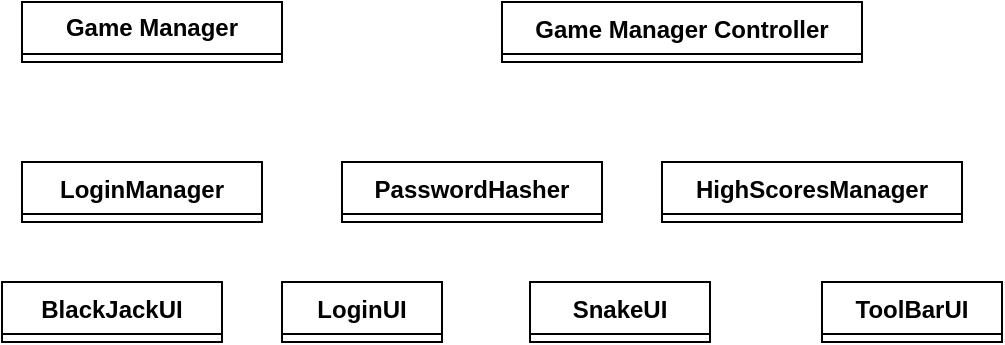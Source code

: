 <mxfile version="25.0.1">
  <diagram id="C5RBs43oDa-KdzZeNtuy" name="Page-1">
    <mxGraphModel grid="1" page="1" gridSize="10" guides="1" tooltips="1" connect="1" arrows="1" fold="1" pageScale="1" pageWidth="827" pageHeight="1169" math="0" shadow="0">
      <root>
        <mxCell id="WIyWlLk6GJQsqaUBKTNV-0" />
        <mxCell id="WIyWlLk6GJQsqaUBKTNV-1" parent="WIyWlLk6GJQsqaUBKTNV-0" />
        <mxCell id="39F5YlfIFEwG8_Svd10A-15" value="Game Manager Controller" style="swimlane;fontStyle=1;align=center;verticalAlign=top;childLayout=stackLayout;horizontal=1;startSize=26;horizontalStack=0;resizeParent=1;resizeParentMax=0;resizeLast=0;collapsible=1;marginBottom=0;whiteSpace=wrap;html=1;" collapsed="1" vertex="1" parent="WIyWlLk6GJQsqaUBKTNV-1">
          <mxGeometry x="300" y="40" width="180" height="30" as="geometry">
            <mxRectangle x="300" y="40" width="400" height="300" as="alternateBounds" />
          </mxGeometry>
        </mxCell>
        <mxCell id="39F5YlfIFEwG8_Svd10A-16" value="- stage: Stage&lt;div&gt;- loginManager: Login Manager&lt;/div&gt;&lt;div&gt;- toolbar: ToolbarUI&lt;/div&gt;&lt;div&gt;- highScoresManager: HighScoresManager&lt;/div&gt;&lt;div&gt;+ username: String( static)&lt;/div&gt;" style="text;strokeColor=none;fillColor=none;align=left;verticalAlign=top;spacingLeft=4;spacingRight=4;overflow=hidden;rotatable=0;points=[[0,0.5],[1,0.5]];portConstraint=eastwest;whiteSpace=wrap;html=1;" vertex="1" parent="39F5YlfIFEwG8_Svd10A-15">
          <mxGeometry y="26" width="400" height="84" as="geometry" />
        </mxCell>
        <mxCell id="39F5YlfIFEwG8_Svd10A-17" value="" style="line;strokeWidth=1;fillColor=none;align=left;verticalAlign=middle;spacingTop=-1;spacingLeft=3;spacingRight=3;rotatable=0;labelPosition=right;points=[];portConstraint=eastwest;strokeColor=inherit;" vertex="1" parent="39F5YlfIFEwG8_Svd10A-15">
          <mxGeometry y="110" width="400" height="8" as="geometry" />
        </mxCell>
        <mxCell id="39F5YlfIFEwG8_Svd10A-18" value="&lt;span data-lucid-content=&quot;{&amp;quot;t&amp;quot;:&amp;quot;+ GameManagerController( stage: Stage): void\n+ getStage() : Stage\n+ handleLogin( username, password: String) : void\n+ handleCreateAccount( username, password: String): void\n+ showMainMenu(stage: Stage): void\n- createHighScoreBox( stage: Stage): VBox\n- createMenuTitle( stage: Stage) : Label\n- createMainContent( stage: Stage): HBox\n- createGameOptionsBox( stage: Stage): GridPane\n- setGameAction( playBlackjackButton, playSnakeButton: Button): void\n+ showAlert( title: String, message: String): void\n+ showLoginPage( stage: Stage) : void&amp;quot;,&amp;quot;m&amp;quot;:[{&amp;quot;s&amp;quot;:0,&amp;quot;n&amp;quot;:&amp;quot;fsp&amp;quot;,&amp;quot;v&amp;quot;:&amp;quot;ss_presetShapeStyle1_textStyle&amp;quot;,&amp;quot;e&amp;quot;:537},{&amp;quot;s&amp;quot;:0,&amp;quot;n&amp;quot;:&amp;quot;fsp2&amp;quot;,&amp;quot;v&amp;quot;:&amp;quot;ss_presetShapeStyle1_textStyle&amp;quot;,&amp;quot;e&amp;quot;:537},{&amp;quot;s&amp;quot;:0,&amp;quot;n&amp;quot;:&amp;quot;s&amp;quot;,&amp;quot;v&amp;quot;:22.222,&amp;quot;e&amp;quot;:537}]}&quot; data-lucid-type=&quot;application/vnd.lucid.text&quot;&gt;&lt;font style=&quot;font-size: 12px;&quot;&gt;+ GameManagerController( stage: Stage): void&lt;br&gt;+ getStage() : Stage&lt;br&gt;+ handleLogin( username, password: String) : void&lt;br&gt;+ handleCreateAccount( username, password: String): void&lt;br&gt;+ showMainMenu(stage: Stage): void&lt;br&gt;- createHighScoreBox( stage: Stage): VBox&lt;br&gt;- createMenuTitle( stage: Stage) : Label&lt;br&gt;- createMainContent( stage: Stage): HBox&lt;br&gt;- createGameOptionsBox( stage: Stage): GridPane&lt;br&gt;- setGameAction( playBlackjackButton, playSnakeButton: Button): void&lt;br&gt;+ showAlert( title: String, message: String): void&lt;br&gt;+ showLoginPage( stage: Stage) : void&lt;/font&gt;&lt;/span&gt;" style="text;strokeColor=none;fillColor=none;align=left;verticalAlign=top;spacingLeft=4;spacingRight=4;overflow=hidden;rotatable=0;points=[[0,0.5],[1,0.5]];portConstraint=eastwest;whiteSpace=wrap;html=1;" vertex="1" parent="39F5YlfIFEwG8_Svd10A-15">
          <mxGeometry y="118" width="400" height="182" as="geometry" />
        </mxCell>
        <mxCell id="39F5YlfIFEwG8_Svd10A-19" value="&lt;b&gt;Game Manager&lt;/b&gt;" style="swimlane;fontStyle=0;childLayout=stackLayout;horizontal=1;startSize=26;fillColor=none;horizontalStack=0;resizeParent=1;resizeParentMax=0;resizeLast=0;collapsible=1;marginBottom=0;whiteSpace=wrap;html=1;" collapsed="1" vertex="1" parent="WIyWlLk6GJQsqaUBKTNV-1">
          <mxGeometry x="60" y="40" width="130" height="30" as="geometry">
            <mxRectangle x="60" y="40" width="190" height="70" as="alternateBounds" />
          </mxGeometry>
        </mxCell>
        <mxCell id="39F5YlfIFEwG8_Svd10A-20" value="+ start ( mainStage: Stage) : void&lt;div&gt;+ main ( args: String[]): void&lt;/div&gt;" style="text;strokeColor=none;fillColor=none;align=left;verticalAlign=top;spacingLeft=4;spacingRight=4;overflow=hidden;rotatable=0;points=[[0,0.5],[1,0.5]];portConstraint=eastwest;whiteSpace=wrap;html=1;" vertex="1" parent="39F5YlfIFEwG8_Svd10A-19">
          <mxGeometry y="26" width="190" height="44" as="geometry" />
        </mxCell>
        <mxCell id="39F5YlfIFEwG8_Svd10A-23" value="HighScoresManager" style="swimlane;fontStyle=1;align=center;verticalAlign=top;childLayout=stackLayout;horizontal=1;startSize=26;horizontalStack=0;resizeParent=1;resizeParentMax=0;resizeLast=0;collapsible=1;marginBottom=0;whiteSpace=wrap;html=1;" collapsed="1" vertex="1" parent="WIyWlLk6GJQsqaUBKTNV-1">
          <mxGeometry x="380" y="120" width="150" height="30" as="geometry">
            <mxRectangle x="680" y="720" width="270" height="240" as="alternateBounds" />
          </mxGeometry>
        </mxCell>
        <mxCell id="39F5YlfIFEwG8_Svd10A-24" value="- highScores: Map&amp;lt;String, List&amp;lt;HighScore&amp;gt;&amp;gt;" style="text;strokeColor=none;fillColor=none;align=left;verticalAlign=top;spacingLeft=4;spacingRight=4;overflow=hidden;rotatable=0;points=[[0,0.5],[1,0.5]];portConstraint=eastwest;whiteSpace=wrap;html=1;" vertex="1" parent="39F5YlfIFEwG8_Svd10A-23">
          <mxGeometry y="26" width="270" height="26" as="geometry" />
        </mxCell>
        <mxCell id="39F5YlfIFEwG8_Svd10A-25" value="" style="line;strokeWidth=1;fillColor=none;align=left;verticalAlign=middle;spacingTop=-1;spacingLeft=3;spacingRight=3;rotatable=0;labelPosition=right;points=[];portConstraint=eastwest;strokeColor=inherit;" vertex="1" parent="39F5YlfIFEwG8_Svd10A-23">
          <mxGeometry y="52" width="270" height="8" as="geometry" />
        </mxCell>
        <mxCell id="39F5YlfIFEwG8_Svd10A-26" value="+ HighScoresManager ()&lt;div&gt;- &amp;nbsp;initiallizeDefaultUser()&lt;/div&gt;&lt;div&gt;+ loadHighScores()&lt;/div&gt;&lt;div&gt;+ createDefaultScores( Map&amp;lt; String, String&amp;gt; accounts) : void&lt;/div&gt;&lt;div&gt;- createDefaultScores() : void&lt;/div&gt;&lt;div&gt;+ saveHighScores(): void&lt;/div&gt;&lt;div&gt;+ getTopScores( gameName: String , limit: int ) : List&amp;lt; HighScores&amp;gt;&lt;/div&gt;&lt;div&gt;+ addHighScores( username: String, highScore: HighScore) : void&lt;/div&gt;&lt;div&gt;&lt;br&gt;&lt;/div&gt;" style="text;strokeColor=none;fillColor=none;align=left;verticalAlign=top;spacingLeft=4;spacingRight=4;overflow=hidden;rotatable=0;points=[[0,0.5],[1,0.5]];portConstraint=eastwest;whiteSpace=wrap;html=1;" vertex="1" parent="39F5YlfIFEwG8_Svd10A-23">
          <mxGeometry y="60" width="270" height="180" as="geometry" />
        </mxCell>
        <mxCell id="39F5YlfIFEwG8_Svd10A-27" value="LoginManager" style="swimlane;fontStyle=1;align=center;verticalAlign=top;childLayout=stackLayout;horizontal=1;startSize=26;horizontalStack=0;resizeParent=1;resizeParentMax=0;resizeLast=0;collapsible=1;marginBottom=0;whiteSpace=wrap;html=1;" collapsed="1" vertex="1" parent="WIyWlLk6GJQsqaUBKTNV-1">
          <mxGeometry x="60" y="120" width="120" height="30" as="geometry">
            <mxRectangle x="60" y="430" width="290" height="280" as="alternateBounds" />
          </mxGeometry>
        </mxCell>
        <mxCell id="39F5YlfIFEwG8_Svd10A-28" value="- highScoresManager: HighScoresManager&lt;div&gt;- accounts: Map&amp;lt;String, String)&lt;/div&gt;" style="text;strokeColor=none;fillColor=none;align=left;verticalAlign=top;spacingLeft=4;spacingRight=4;overflow=hidden;rotatable=0;points=[[0,0.5],[1,0.5]];portConstraint=eastwest;whiteSpace=wrap;html=1;" vertex="1" parent="39F5YlfIFEwG8_Svd10A-27">
          <mxGeometry y="26" width="290" height="44" as="geometry" />
        </mxCell>
        <mxCell id="39F5YlfIFEwG8_Svd10A-29" value="" style="line;strokeWidth=1;fillColor=none;align=left;verticalAlign=middle;spacingTop=-1;spacingLeft=3;spacingRight=3;rotatable=0;labelPosition=right;points=[];portConstraint=eastwest;strokeColor=inherit;" vertex="1" parent="39F5YlfIFEwG8_Svd10A-27">
          <mxGeometry y="70" width="290" height="8" as="geometry" />
        </mxCell>
        <mxCell id="39F5YlfIFEwG8_Svd10A-30" value="+ LoginManager()&lt;div&gt;- loadAccounts()&lt;/div&gt;&lt;div&gt;+ createAccount ( username: string, password: String ) : boolean&lt;/div&gt;&lt;div&gt;+ login( username: String, password: String) : boolean&lt;/div&gt;&lt;div&gt;- saveAccounts() : void&lt;/div&gt;&lt;div&gt;+ getAccounts() : Map &amp;lt; String, String&amp;gt;&lt;/div&gt;&lt;div&gt;+ addAccount( username: String, password: String): void&lt;/div&gt;" style="text;strokeColor=none;fillColor=none;align=left;verticalAlign=top;spacingLeft=4;spacingRight=4;overflow=hidden;rotatable=0;points=[[0,0.5],[1,0.5]];portConstraint=eastwest;whiteSpace=wrap;html=1;" vertex="1" parent="39F5YlfIFEwG8_Svd10A-27">
          <mxGeometry y="78" width="290" height="202" as="geometry" />
        </mxCell>
        <mxCell id="39F5YlfIFEwG8_Svd10A-31" value="PasswordHasher" style="swimlane;fontStyle=1;align=center;verticalAlign=top;childLayout=stackLayout;horizontal=1;startSize=26;horizontalStack=0;resizeParent=1;resizeParentMax=0;resizeLast=0;collapsible=1;marginBottom=0;whiteSpace=wrap;html=1;" collapsed="1" vertex="1" parent="WIyWlLk6GJQsqaUBKTNV-1">
          <mxGeometry x="220" y="120" width="130" height="30" as="geometry">
            <mxRectangle x="380" y="720" width="270" height="140" as="alternateBounds" />
          </mxGeometry>
        </mxCell>
        <mxCell id="39F5YlfIFEwG8_Svd10A-32" value="- SALT_LENGTH : int { static}" style="text;strokeColor=none;fillColor=none;align=left;verticalAlign=top;spacingLeft=4;spacingRight=4;overflow=hidden;rotatable=0;points=[[0,0.5],[1,0.5]];portConstraint=eastwest;whiteSpace=wrap;html=1;" vertex="1" parent="39F5YlfIFEwG8_Svd10A-31">
          <mxGeometry y="26" width="270" height="26" as="geometry" />
        </mxCell>
        <mxCell id="39F5YlfIFEwG8_Svd10A-33" value="" style="line;strokeWidth=1;fillColor=none;align=left;verticalAlign=middle;spacingTop=-1;spacingLeft=3;spacingRight=3;rotatable=0;labelPosition=right;points=[];portConstraint=eastwest;strokeColor=inherit;" vertex="1" parent="39F5YlfIFEwG8_Svd10A-31">
          <mxGeometry y="52" width="270" height="8" as="geometry" />
        </mxCell>
        <mxCell id="39F5YlfIFEwG8_Svd10A-34" value="+ hashPassword( password: String) : String&amp;nbsp;&lt;div&gt;+ verifyPassword( storedHash: String, password: String) : boolean&lt;/div&gt;&lt;div&gt;&lt;br&gt;&lt;/div&gt;" style="text;strokeColor=none;fillColor=none;align=left;verticalAlign=top;spacingLeft=4;spacingRight=4;overflow=hidden;rotatable=0;points=[[0,0.5],[1,0.5]];portConstraint=eastwest;whiteSpace=wrap;html=1;" vertex="1" parent="39F5YlfIFEwG8_Svd10A-31">
          <mxGeometry y="60" width="270" height="80" as="geometry" />
        </mxCell>
        <mxCell id="39F5YlfIFEwG8_Svd10A-35" value="BlackJackUI" style="swimlane;fontStyle=1;align=center;verticalAlign=top;childLayout=stackLayout;horizontal=1;startSize=26;horizontalStack=0;resizeParent=1;resizeParentMax=0;resizeLast=0;collapsible=1;marginBottom=0;whiteSpace=wrap;html=1;" collapsed="1" vertex="1" parent="WIyWlLk6GJQsqaUBKTNV-1">
          <mxGeometry x="50" y="180" width="110" height="30" as="geometry">
            <mxRectangle x="80" y="440" width="410" height="690" as="alternateBounds" />
          </mxGeometry>
        </mxCell>
        <mxCell id="39F5YlfIFEwG8_Svd10A-36" value="- loadStateField: TextArea&lt;div&gt;- startButton, loadButton: Button&lt;/div&gt;&lt;div&gt;- game: BlackJackGame&lt;/div&gt;&lt;div&gt;- gameManagerController : GameManagerController&lt;/div&gt;&lt;div&gt;- toolbar: ToolbarUI&lt;/div&gt;&lt;div&gt;- statusLabel: Label&lt;/div&gt;&lt;div&gt;- sessionFinished: boolean&lt;/div&gt;&lt;div&gt;- username: String&lt;/div&gt;&lt;div&gt;- highScoreManager: HighScoresManager&lt;/div&gt;&lt;div&gt;- saveButton: Button&lt;/div&gt;&lt;div&gt;- stopButton : Button&lt;/div&gt;&lt;div&gt;- newRoundButton: Button&lt;/div&gt;&lt;div&gt;- isBlackJackRunning: boolean&lt;/div&gt;" style="text;strokeColor=none;fillColor=none;align=left;verticalAlign=top;spacingLeft=4;spacingRight=4;overflow=hidden;rotatable=0;points=[[0,0.5],[1,0.5]];portConstraint=eastwest;whiteSpace=wrap;html=1;" vertex="1" parent="39F5YlfIFEwG8_Svd10A-35">
          <mxGeometry y="26" width="410" height="204" as="geometry" />
        </mxCell>
        <mxCell id="39F5YlfIFEwG8_Svd10A-37" value="" style="line;strokeWidth=1;fillColor=none;align=left;verticalAlign=middle;spacingTop=-1;spacingLeft=3;spacingRight=3;rotatable=0;labelPosition=right;points=[];portConstraint=eastwest;strokeColor=inherit;" vertex="1" parent="39F5YlfIFEwG8_Svd10A-35">
          <mxGeometry y="230" width="410" height="8" as="geometry" />
        </mxCell>
        <mxCell id="39F5YlfIFEwG8_Svd10A-38" value="+ BlackJackUI( username: String)&lt;div&gt;+ start ( primaryStage: Stage) : void&lt;/div&gt;&lt;div&gt;- startNewGame( stage: Stage) : void&lt;/div&gt;&lt;div&gt;- showLoadScene( stage: Stage) : void&lt;/div&gt;&lt;div&gt;- updateUI( stage: Stage) : void&lt;/div&gt;&lt;div&gt;- updateStatus( message: String) : void&lt;/div&gt;&lt;div&gt;- handleBotTurn( stage: Stage) : void&lt;/div&gt;&lt;div&gt;- handlePlayerTurnWithDelay( stage: Stage, minHandValue: int) : void&lt;/div&gt;&lt;div&gt;- userAction ( gameActionBox: HBox, stage: Stage, game: BlackJackGame) : void&lt;/div&gt;&lt;div&gt;- highlightPlayerBox ( game: BlackJackGame, dealerBox: VBox, userBox: VBox, player1Box: VBox, player2Box : VBox) : void&lt;/div&gt;&lt;div&gt;- resetBoxStyles( boxes: VBox) : void&lt;/div&gt;&lt;div&gt;- highlightBox ( box: VBox) : void&lt;/div&gt;&lt;div&gt;- createCareImageView( card: Card, rotation: double, width: int) : ImageView&lt;/div&gt;&lt;div&gt;- createBotCardsBox ( hand: List&amp;lt; Card&amp;gt;) : VBox&lt;/div&gt;&lt;div&gt;- createDealerCardsBox ( hand: List&amp;lt; Card &amp;gt; ) : HBox&lt;/div&gt;&lt;div&gt;- createUserCardsBox ( hand: List&amp;lt; Card &amp;gt; ) : HBox&lt;/div&gt;&lt;div&gt;- updateCardsDisplay( dealerBox: VBox, userBox: VBox, player1Box: VBox, player2Box: VBox) : void&lt;/div&gt;&lt;div&gt;- getCardBackImageView ( width: int) : ImageView&lt;/div&gt;&lt;div&gt;- setBackgroundImage( blackjackGame: AnchorPane) : void&lt;/div&gt;&lt;div&gt;- getBetImage( betAmount: int, width: int) : ImageView&lt;/div&gt;&lt;div&gt;- createBetImagesLayout(): BorderPane&lt;/div&gt;&lt;div&gt;- createTurnLabel(): Label&lt;/div&gt;&lt;div&gt;- createLabel( message: String): Label&lt;/div&gt;&lt;div&gt;- createPlayerInfoLayout( userBalanceLabel: Label, player1BalanceLabel: Label, player2BalanceLabel: Label) : BorderPane&lt;/div&gt;&lt;div&gt;&lt;br&gt;&lt;/div&gt;" style="text;strokeColor=none;fillColor=none;align=left;verticalAlign=top;spacingLeft=4;spacingRight=4;overflow=hidden;rotatable=0;points=[[0,0.5],[1,0.5]];portConstraint=eastwest;whiteSpace=wrap;html=1;" vertex="1" parent="39F5YlfIFEwG8_Svd10A-35">
          <mxGeometry y="238" width="410" height="452" as="geometry" />
        </mxCell>
        <mxCell id="39F5YlfIFEwG8_Svd10A-44" value="SnakeUI" style="swimlane;fontStyle=1;align=center;verticalAlign=top;childLayout=stackLayout;horizontal=1;startSize=26;horizontalStack=0;resizeParent=1;resizeParentMax=0;resizeLast=0;collapsible=1;marginBottom=0;whiteSpace=wrap;html=1;" collapsed="1" vertex="1" parent="WIyWlLk6GJQsqaUBKTNV-1">
          <mxGeometry x="314" y="180" width="90" height="30" as="geometry">
            <mxRectangle x="60" y="540" width="300" height="420" as="alternateBounds" />
          </mxGeometry>
        </mxCell>
        <mxCell id="39F5YlfIFEwG8_Svd10A-45" value="+ block_size: int {static}&lt;div&gt;+ isSnakeRunning: boolean { static }&lt;/div&gt;&lt;div&gt;- width, height: int&lt;/div&gt;&lt;div&gt;- il : int&lt;/div&gt;&lt;div&gt;- then: long&lt;/div&gt;&lt;div&gt;- changed: boolean&lt;/div&gt;&lt;div&gt;- nextUpdate: int&lt;/div&gt;&lt;div&gt;- hasNext: boolean&lt;/div&gt;&lt;div&gt;- f : Field&lt;/div&gt;&lt;div&gt;- pauseStage: Stage&lt;/div&gt;&lt;div&gt;- username: String&lt;/div&gt;&lt;div&gt;- paused: boolean&lt;/div&gt;&lt;div&gt;- highScoresManager: HighScoresManager&lt;/div&gt;&lt;div&gt;- toolbar: ToolBarUI&lt;/div&gt;&lt;div&gt;- gameManagerController: GameManagerController&lt;/div&gt;" style="text;strokeColor=none;fillColor=none;align=left;verticalAlign=top;spacingLeft=4;spacingRight=4;overflow=hidden;rotatable=0;points=[[0,0.5],[1,0.5]];portConstraint=eastwest;whiteSpace=wrap;html=1;" vertex="1" parent="39F5YlfIFEwG8_Svd10A-44">
          <mxGeometry y="26" width="300" height="224" as="geometry" />
        </mxCell>
        <mxCell id="39F5YlfIFEwG8_Svd10A-46" value="" style="line;strokeWidth=1;fillColor=none;align=left;verticalAlign=middle;spacingTop=-1;spacingLeft=3;spacingRight=3;rotatable=0;labelPosition=right;points=[];portConstraint=eastwest;strokeColor=inherit;" vertex="1" parent="39F5YlfIFEwG8_Svd10A-44">
          <mxGeometry y="250" width="300" height="8" as="geometry" />
        </mxCell>
        <mxCell id="39F5YlfIFEwG8_Svd10A-47" value="+ SnakeUI( username: String)&lt;div&gt;+ start( ps: Stage) : void&lt;/div&gt;&lt;div&gt;- displayGameOverScreen( finalScore: int, ps: Stage): void&lt;/div&gt;&lt;div&gt;+ setDirection ( s: Snake, d: int) : void&lt;/div&gt;&lt;div&gt;- togglePause( timer: AnimationTimer) : void&lt;/div&gt;&lt;div&gt;- initPausePopup( ps: Stage): void&lt;/div&gt;&lt;div&gt;- updateHighScore( username: String, score: int): void&lt;/div&gt;&lt;div&gt;- restartGame( ps : stage) : void&lt;/div&gt;" style="text;strokeColor=none;fillColor=none;align=left;verticalAlign=top;spacingLeft=4;spacingRight=4;overflow=hidden;rotatable=0;points=[[0,0.5],[1,0.5]];portConstraint=eastwest;whiteSpace=wrap;html=1;" vertex="1" parent="39F5YlfIFEwG8_Svd10A-44">
          <mxGeometry y="258" width="300" height="162" as="geometry" />
        </mxCell>
        <mxCell id="39F5YlfIFEwG8_Svd10A-48" value="ToolBarUI" style="swimlane;fontStyle=1;align=center;verticalAlign=top;childLayout=stackLayout;horizontal=1;startSize=26;horizontalStack=0;resizeParent=1;resizeParentMax=0;resizeLast=0;collapsible=1;marginBottom=0;whiteSpace=wrap;html=1;" collapsed="1" vertex="1" parent="WIyWlLk6GJQsqaUBKTNV-1">
          <mxGeometry x="460" y="180" width="90" height="30" as="geometry">
            <mxRectangle x="460" y="180" width="260" height="130" as="alternateBounds" />
          </mxGeometry>
        </mxCell>
        <mxCell id="39F5YlfIFEwG8_Svd10A-49" value="- mainMenuButton: Button&lt;div&gt;- singOutButton: Button&lt;/div&gt;" style="text;strokeColor=none;fillColor=none;align=left;verticalAlign=top;spacingLeft=4;spacingRight=4;overflow=hidden;rotatable=0;points=[[0,0.5],[1,0.5]];portConstraint=eastwest;whiteSpace=wrap;html=1;" vertex="1" parent="39F5YlfIFEwG8_Svd10A-48">
          <mxGeometry y="26" width="260" height="44" as="geometry" />
        </mxCell>
        <mxCell id="39F5YlfIFEwG8_Svd10A-50" value="" style="line;strokeWidth=1;fillColor=none;align=left;verticalAlign=middle;spacingTop=-1;spacingLeft=3;spacingRight=3;rotatable=0;labelPosition=right;points=[];portConstraint=eastwest;strokeColor=inherit;" vertex="1" parent="39F5YlfIFEwG8_Svd10A-48">
          <mxGeometry y="70" width="260" height="8" as="geometry" />
        </mxCell>
        <mxCell id="39F5YlfIFEwG8_Svd10A-51" value="+ ToolbarUI ( controller: GameManagerController, stage: Stage)&lt;div&gt;&lt;br&gt;&lt;/div&gt;" style="text;strokeColor=none;fillColor=none;align=left;verticalAlign=top;spacingLeft=4;spacingRight=4;overflow=hidden;rotatable=0;points=[[0,0.5],[1,0.5]];portConstraint=eastwest;whiteSpace=wrap;html=1;" vertex="1" parent="39F5YlfIFEwG8_Svd10A-48">
          <mxGeometry y="78" width="260" height="52" as="geometry" />
        </mxCell>
        <mxCell id="39F5YlfIFEwG8_Svd10A-52" value="LoginUI" style="swimlane;fontStyle=1;align=center;verticalAlign=top;childLayout=stackLayout;horizontal=1;startSize=26;horizontalStack=0;resizeParent=1;resizeParentMax=0;resizeLast=0;collapsible=1;marginBottom=0;whiteSpace=wrap;html=1;" collapsed="1" vertex="1" parent="WIyWlLk6GJQsqaUBKTNV-1">
          <mxGeometry x="190" y="180" width="80" height="30" as="geometry">
            <mxRectangle x="200" y="240" width="230" height="340" as="alternateBounds" />
          </mxGeometry>
        </mxCell>
        <mxCell id="39F5YlfIFEwG8_Svd10A-53" value="- loginPage: BorderPane&lt;div&gt;- usernameField: TextField&lt;/div&gt;&lt;div&gt;- passwordField: PasswordField&lt;/div&gt;&lt;div&gt;- loginButton: Button&lt;/div&gt;&lt;div&gt;- createAccountButton: Button&lt;/div&gt;&lt;div&gt;- buttonStyle: String&lt;/div&gt;&lt;div&gt;- buttonHoverStyle : String&lt;/div&gt;&lt;div&gt;- fieldStyle: String&lt;/div&gt;&lt;div&gt;- backgroundStyle: String&lt;/div&gt;&lt;div&gt;&lt;br&gt;&lt;/div&gt;" style="text;strokeColor=none;fillColor=none;align=left;verticalAlign=top;spacingLeft=4;spacingRight=4;overflow=hidden;rotatable=0;points=[[0,0.5],[1,0.5]];portConstraint=eastwest;whiteSpace=wrap;html=1;" vertex="1" parent="39F5YlfIFEwG8_Svd10A-52">
          <mxGeometry y="26" width="230" height="134" as="geometry" />
        </mxCell>
        <mxCell id="39F5YlfIFEwG8_Svd10A-54" value="" style="line;strokeWidth=1;fillColor=none;align=left;verticalAlign=middle;spacingTop=-1;spacingLeft=3;spacingRight=3;rotatable=0;labelPosition=right;points=[];portConstraint=eastwest;strokeColor=inherit;" vertex="1" parent="39F5YlfIFEwG8_Svd10A-52">
          <mxGeometry y="160" width="230" height="8" as="geometry" />
        </mxCell>
        <mxCell id="39F5YlfIFEwG8_Svd10A-55" value="+ LoginPageUI( controller: GameManagerController)&lt;div&gt;+ getLoginPage(): BorderPane&lt;/div&gt;&lt;div&gt;- setupUI( controller: GameManagerController): void&lt;/div&gt;&lt;div&gt;- createGridPane(): GridPane&lt;/div&gt;&lt;div&gt;- addInputFields( gridPane: GridPane): void&lt;/div&gt;&lt;div&gt;- createIconLabel( text: String): Label&lt;/div&gt;&lt;div&gt;- createFieldLabel( text: String) : Label&lt;/div&gt;&lt;div&gt;- configureButton( button: Button) : void&lt;/div&gt;" style="text;strokeColor=none;fillColor=none;align=left;verticalAlign=top;spacingLeft=4;spacingRight=4;overflow=hidden;rotatable=0;points=[[0,0.5],[1,0.5]];portConstraint=eastwest;whiteSpace=wrap;html=1;" vertex="1" parent="39F5YlfIFEwG8_Svd10A-52">
          <mxGeometry y="168" width="230" height="172" as="geometry" />
        </mxCell>
      </root>
    </mxGraphModel>
  </diagram>
</mxfile>
